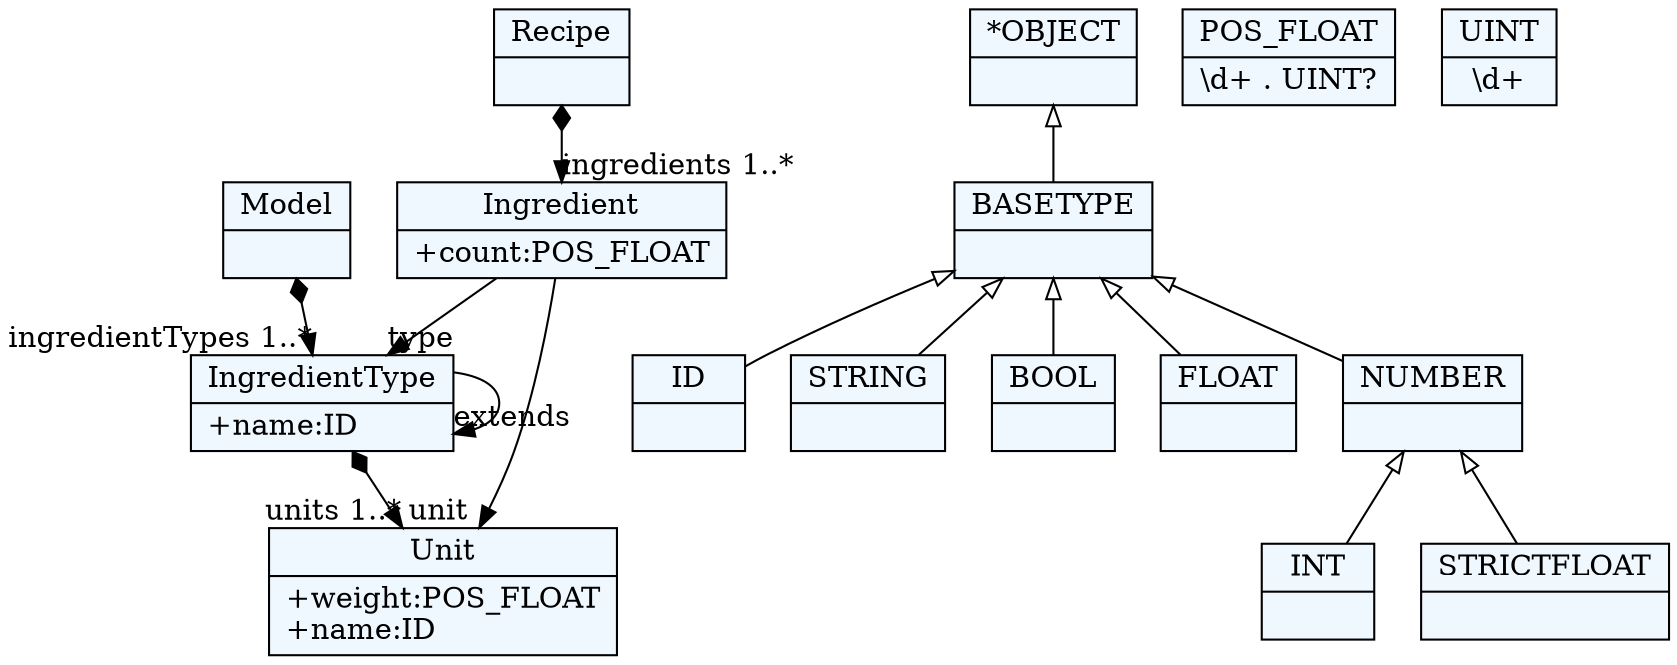 
    digraph xtext {
    fontname = "Bitstream Vera Sans"
    fontsize = 8
    node[
        shape=record,
        style=filled,
        fillcolor=aliceblue
    ]
    nodesep = 0.3
    edge[dir=black,arrowtail=empty]


34958808 -> 34930824[arrowtail=diamond, dir=both, headlabel="ingredientTypes 1..*"]
34958808[ label="{Model|}"]

34898776[ label="{ID|}"]

34905752[ label="{STRING|}"]

34910696[ label="{BOOL|}"]

34916232[ label="{INT|}"]

34855240[ label="{FLOAT|}"]

34736088[ label="{STRICTFLOAT|}"]

34884808[ label="{NUMBER|}"]
34884808 -> 34736088 [dir=back]
34884808 -> 34916232 [dir=back]

34908696[ label="{BASETYPE|}"]
34908696 -> 34884808 [dir=back]
34908696 -> 34855240 [dir=back]
34908696 -> 34910696 [dir=back]
34908696 -> 34898776 [dir=back]
34908696 -> 34905752 [dir=back]

34894648[ label="{*OBJECT|}"]
34894648 -> 34908696 [dir=back]

34920936 -> 34925880[arrowtail=diamond, dir=both, headlabel="ingredients 1..*"]
34920936[ label="{Recipe|}"]

34925880 -> 34935768[headlabel="unit "]
34925880 -> 34930824[headlabel="type "]
34925880[ label="{Ingredient|+count:POS_FLOAT\l}"]

34930824 -> 34930824[headlabel="extends "]
34930824 -> 34935768[arrowtail=diamond, dir=both, headlabel="units 1..*"]
34930824[ label="{IngredientType|+name:ID\l}"]

34935768[ label="{Unit|+weight:POS_FLOAT\l+name:ID\l}"]

34941304[ label="{POS_FLOAT|\\d+ . UINT\?}"]

34946840[ label="{UINT|\\d+}"]


}
